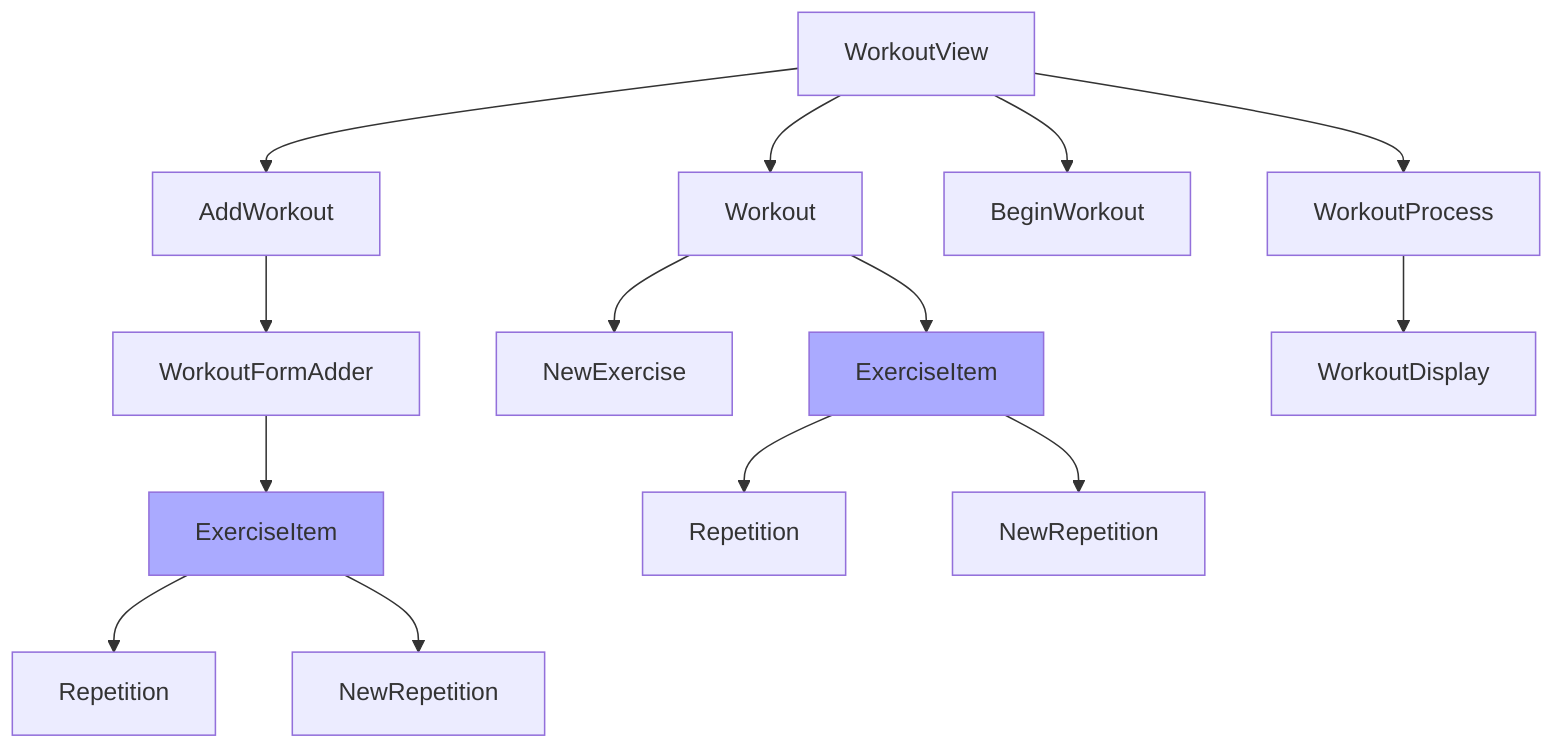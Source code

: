 graph TD
    classDef exerciseItem fill:#aaf;

    A[WorkoutView] 

    A --> B[Workout]
    A --> F[AddWorkout]
    A --> G[BeginWorkout]
    A --> H[WorkoutProcess]

    B --> C[ExerciseItem] 
    B --> N[NewExercise]

    F --> I[WorkoutFormAdder]
    I --> J[ExerciseItem]
    J --> K[Repetition]
    J --> L[NewRepetition]

    C --> D[Repetition]
    C --> E[NewRepetition]

    H --> M[WorkoutDisplay]

    class C exerciseItem;
    class J exerciseItem;